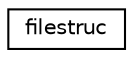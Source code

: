 digraph "Graphical Class Hierarchy"
{
 // INTERACTIVE_SVG=YES
  edge [fontname="Helvetica",fontsize="10",labelfontname="Helvetica",labelfontsize="10"];
  node [fontname="Helvetica",fontsize="10",shape=record];
  rankdir="LR";
  Node0 [label="filestruc",height=0.2,width=0.4,color="black", fillcolor="white", style="filled",URL="$structfilestruc.html"];
}
